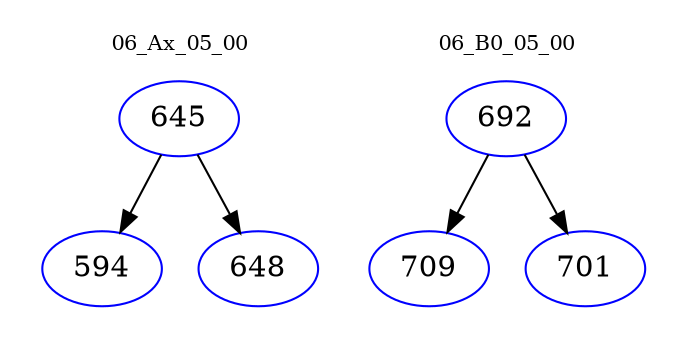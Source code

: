 digraph{
subgraph cluster_0 {
color = white
label = "06_Ax_05_00";
fontsize=10;
T0_645 [label="645", color="blue"]
T0_645 -> T0_594 [color="black"]
T0_594 [label="594", color="blue"]
T0_645 -> T0_648 [color="black"]
T0_648 [label="648", color="blue"]
}
subgraph cluster_1 {
color = white
label = "06_B0_05_00";
fontsize=10;
T1_692 [label="692", color="blue"]
T1_692 -> T1_709 [color="black"]
T1_709 [label="709", color="blue"]
T1_692 -> T1_701 [color="black"]
T1_701 [label="701", color="blue"]
}
}
